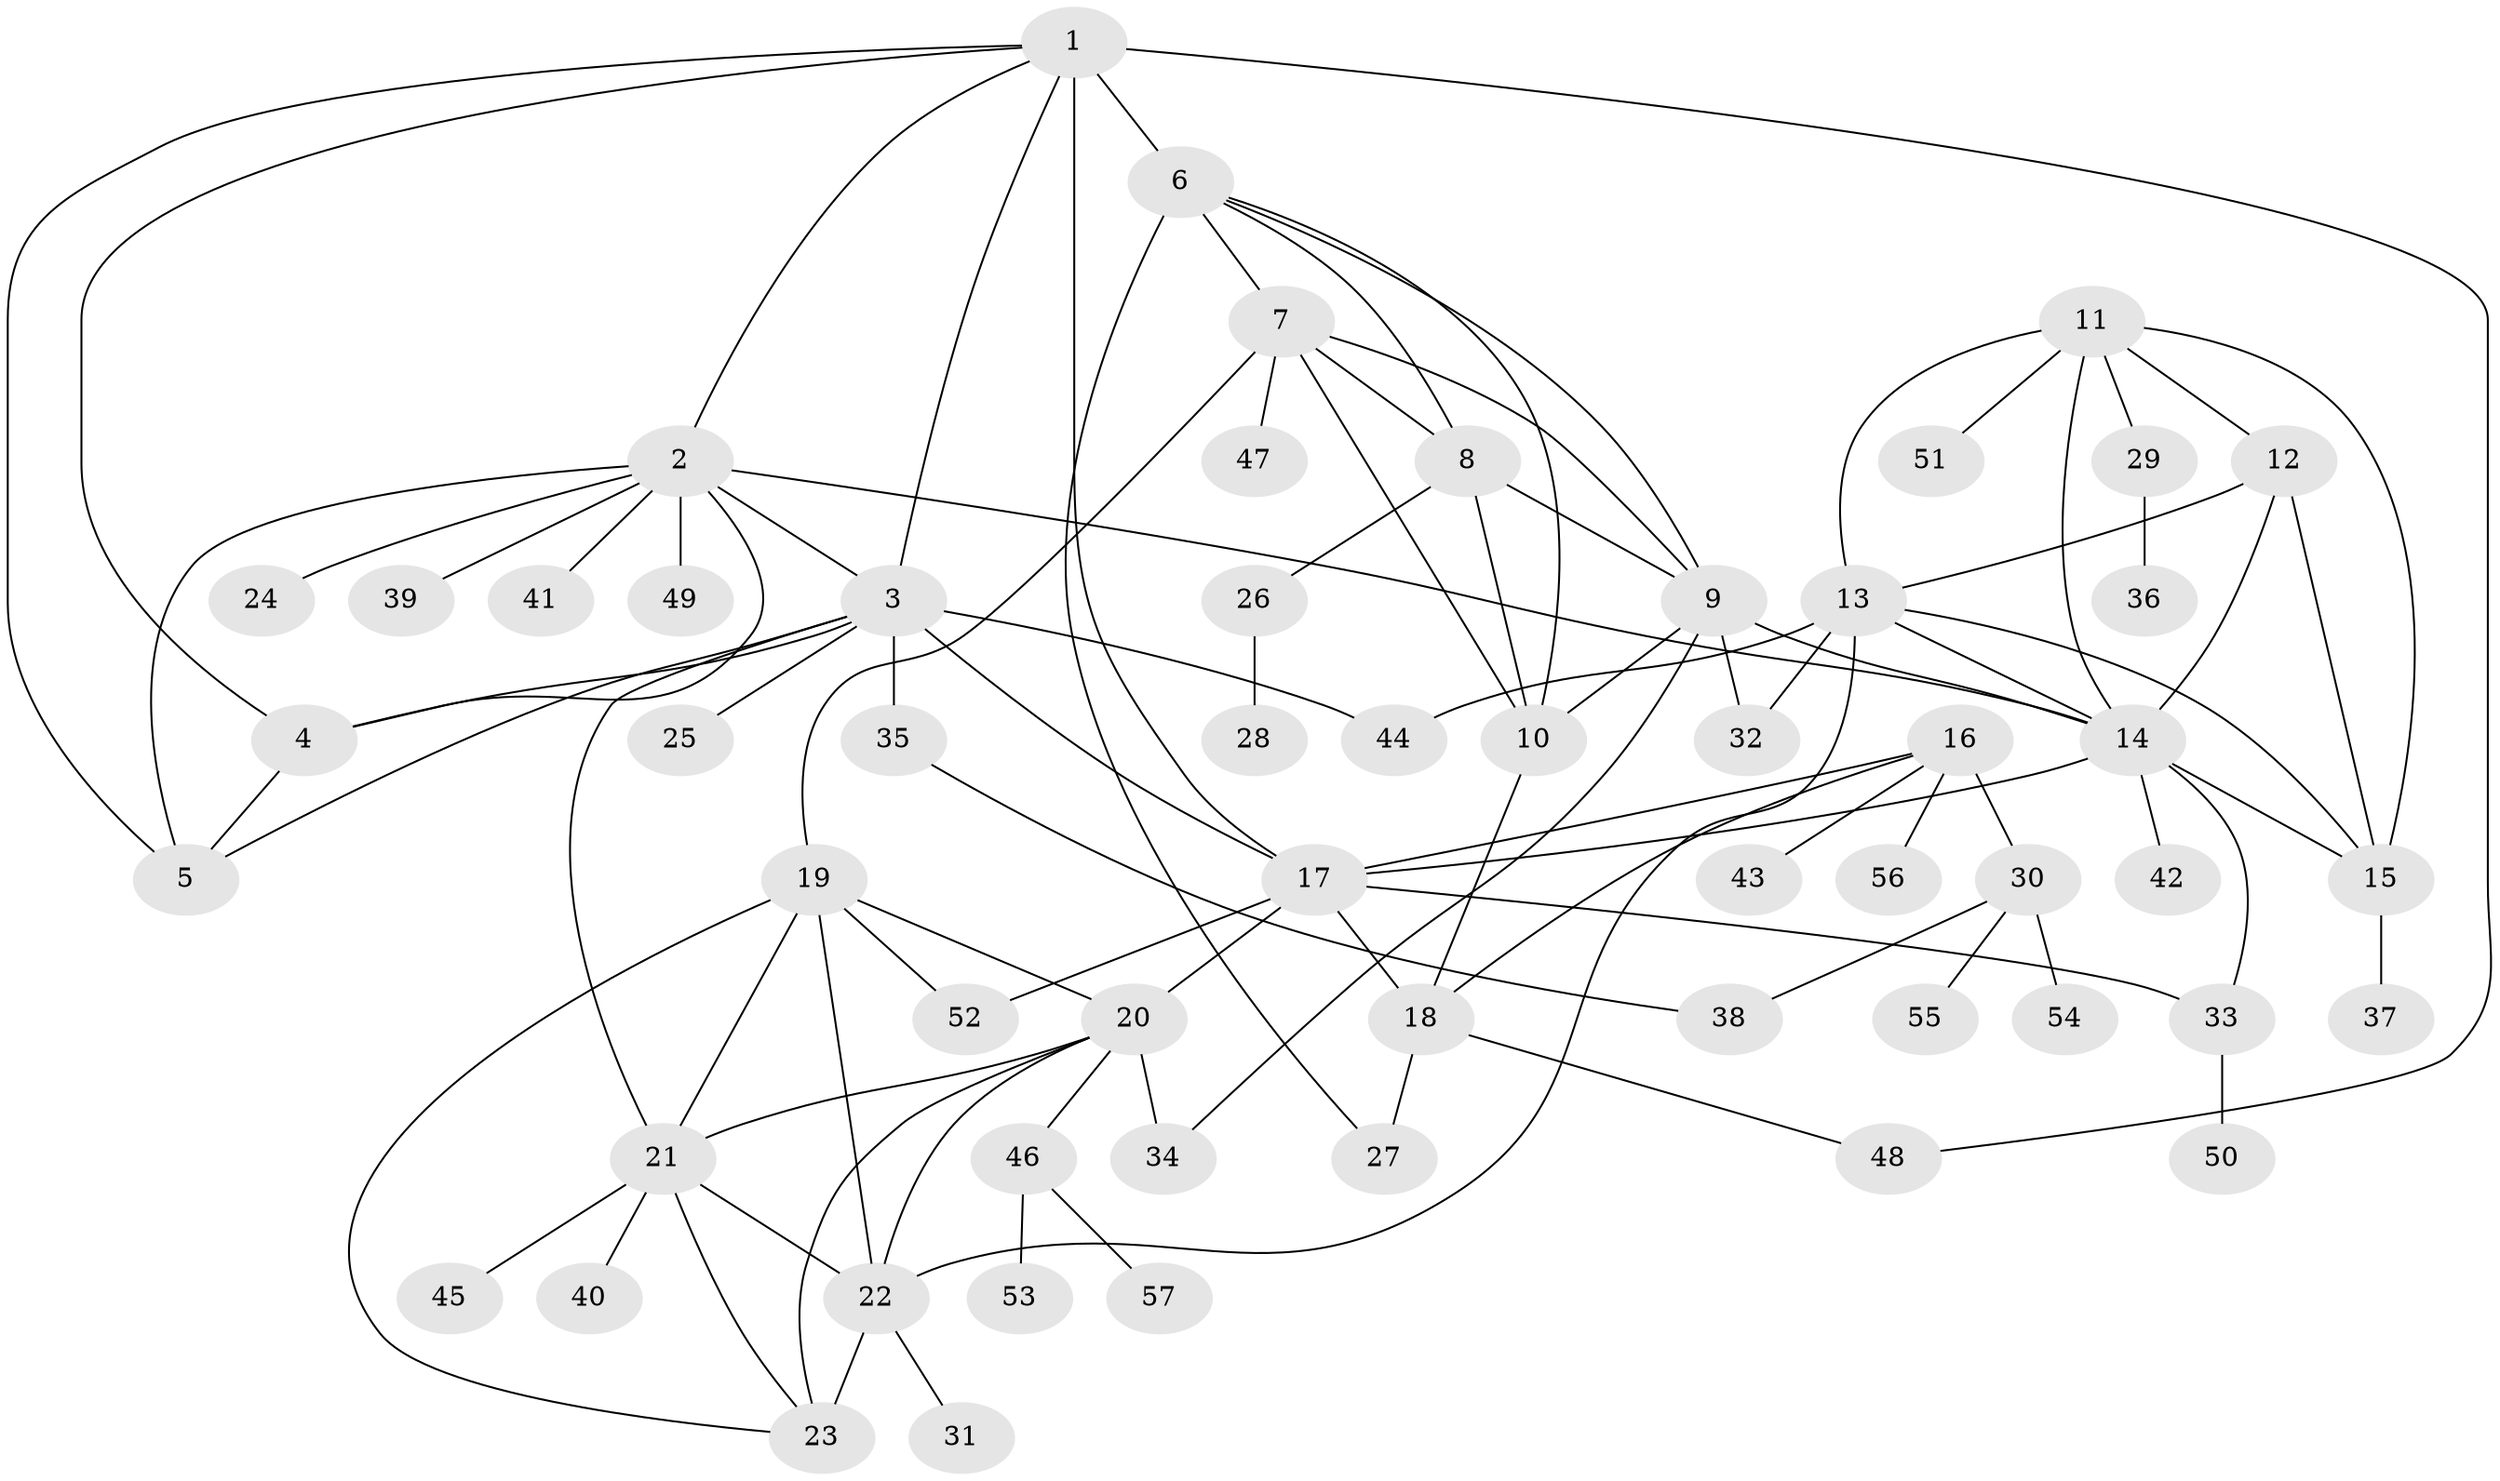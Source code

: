 // original degree distribution, {7: 0.03508771929824561, 10: 0.02631578947368421, 16: 0.008771929824561403, 5: 0.05263157894736842, 6: 0.03508771929824561, 8: 0.05263157894736842, 11: 0.008771929824561403, 13: 0.008771929824561403, 1: 0.5701754385964912, 2: 0.15789473684210525, 3: 0.02631578947368421, 4: 0.017543859649122806}
// Generated by graph-tools (version 1.1) at 2025/37/03/09/25 02:37:29]
// undirected, 57 vertices, 96 edges
graph export_dot {
graph [start="1"]
  node [color=gray90,style=filled];
  1;
  2;
  3;
  4;
  5;
  6;
  7;
  8;
  9;
  10;
  11;
  12;
  13;
  14;
  15;
  16;
  17;
  18;
  19;
  20;
  21;
  22;
  23;
  24;
  25;
  26;
  27;
  28;
  29;
  30;
  31;
  32;
  33;
  34;
  35;
  36;
  37;
  38;
  39;
  40;
  41;
  42;
  43;
  44;
  45;
  46;
  47;
  48;
  49;
  50;
  51;
  52;
  53;
  54;
  55;
  56;
  57;
  1 -- 2 [weight=1.0];
  1 -- 3 [weight=2.0];
  1 -- 4 [weight=1.0];
  1 -- 5 [weight=1.0];
  1 -- 6 [weight=4.0];
  1 -- 17 [weight=1.0];
  1 -- 48 [weight=1.0];
  2 -- 3 [weight=1.0];
  2 -- 4 [weight=1.0];
  2 -- 5 [weight=1.0];
  2 -- 14 [weight=1.0];
  2 -- 24 [weight=1.0];
  2 -- 39 [weight=1.0];
  2 -- 41 [weight=1.0];
  2 -- 49 [weight=1.0];
  3 -- 4 [weight=1.0];
  3 -- 5 [weight=1.0];
  3 -- 17 [weight=1.0];
  3 -- 21 [weight=1.0];
  3 -- 25 [weight=1.0];
  3 -- 35 [weight=6.0];
  3 -- 44 [weight=1.0];
  4 -- 5 [weight=1.0];
  6 -- 7 [weight=1.0];
  6 -- 8 [weight=1.0];
  6 -- 9 [weight=1.0];
  6 -- 10 [weight=1.0];
  6 -- 27 [weight=1.0];
  7 -- 8 [weight=1.0];
  7 -- 9 [weight=1.0];
  7 -- 10 [weight=1.0];
  7 -- 19 [weight=1.0];
  7 -- 47 [weight=1.0];
  8 -- 9 [weight=1.0];
  8 -- 10 [weight=1.0];
  8 -- 26 [weight=1.0];
  9 -- 10 [weight=1.0];
  9 -- 14 [weight=1.0];
  9 -- 32 [weight=1.0];
  9 -- 34 [weight=1.0];
  10 -- 18 [weight=1.0];
  11 -- 12 [weight=1.0];
  11 -- 13 [weight=1.0];
  11 -- 14 [weight=1.0];
  11 -- 15 [weight=1.0];
  11 -- 29 [weight=1.0];
  11 -- 51 [weight=1.0];
  12 -- 13 [weight=1.0];
  12 -- 14 [weight=1.0];
  12 -- 15 [weight=1.0];
  13 -- 14 [weight=1.0];
  13 -- 15 [weight=1.0];
  13 -- 22 [weight=1.0];
  13 -- 32 [weight=3.0];
  13 -- 44 [weight=1.0];
  14 -- 15 [weight=1.0];
  14 -- 17 [weight=1.0];
  14 -- 33 [weight=1.0];
  14 -- 42 [weight=2.0];
  15 -- 37 [weight=1.0];
  16 -- 17 [weight=3.0];
  16 -- 18 [weight=1.0];
  16 -- 30 [weight=1.0];
  16 -- 43 [weight=1.0];
  16 -- 56 [weight=1.0];
  17 -- 18 [weight=3.0];
  17 -- 20 [weight=1.0];
  17 -- 33 [weight=1.0];
  17 -- 52 [weight=1.0];
  18 -- 27 [weight=1.0];
  18 -- 48 [weight=1.0];
  19 -- 20 [weight=1.0];
  19 -- 21 [weight=1.0];
  19 -- 22 [weight=1.0];
  19 -- 23 [weight=1.0];
  19 -- 52 [weight=1.0];
  20 -- 21 [weight=1.0];
  20 -- 22 [weight=1.0];
  20 -- 23 [weight=1.0];
  20 -- 34 [weight=6.0];
  20 -- 46 [weight=1.0];
  21 -- 22 [weight=1.0];
  21 -- 23 [weight=1.0];
  21 -- 40 [weight=1.0];
  21 -- 45 [weight=1.0];
  22 -- 23 [weight=4.0];
  22 -- 31 [weight=1.0];
  26 -- 28 [weight=1.0];
  29 -- 36 [weight=1.0];
  30 -- 38 [weight=1.0];
  30 -- 54 [weight=1.0];
  30 -- 55 [weight=1.0];
  33 -- 50 [weight=1.0];
  35 -- 38 [weight=1.0];
  46 -- 53 [weight=1.0];
  46 -- 57 [weight=1.0];
}
